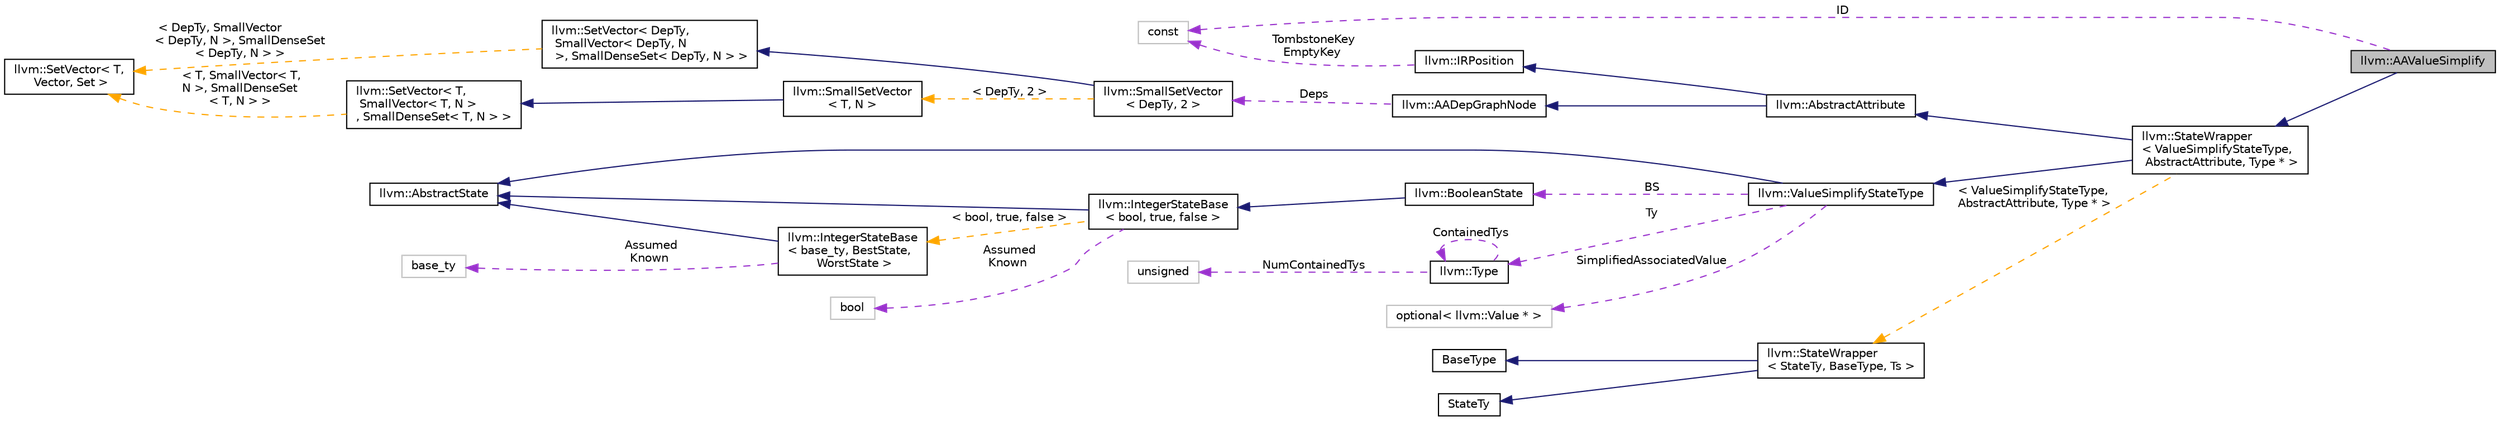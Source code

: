 digraph "llvm::AAValueSimplify"
{
 // LATEX_PDF_SIZE
  bgcolor="transparent";
  edge [fontname="Helvetica",fontsize="10",labelfontname="Helvetica",labelfontsize="10"];
  node [fontname="Helvetica",fontsize="10",shape=record];
  rankdir="LR";
  Node1 [label="llvm::AAValueSimplify",height=0.2,width=0.4,color="black", fillcolor="grey75", style="filled", fontcolor="black",tooltip="An abstract interface for value simplify abstract attribute."];
  Node2 -> Node1 [dir="back",color="midnightblue",fontsize="10",style="solid",fontname="Helvetica"];
  Node2 [label="llvm::StateWrapper\l\< ValueSimplifyStateType,\l AbstractAttribute, Type * \>",height=0.2,width=0.4,color="black",URL="$structllvm_1_1StateWrapper.html",tooltip=" "];
  Node3 -> Node2 [dir="back",color="midnightblue",fontsize="10",style="solid",fontname="Helvetica"];
  Node3 [label="llvm::AbstractAttribute",height=0.2,width=0.4,color="black",URL="$structllvm_1_1AbstractAttribute.html",tooltip="Base struct for all \"concrete attribute\" deductions."];
  Node4 -> Node3 [dir="back",color="midnightblue",fontsize="10",style="solid",fontname="Helvetica"];
  Node4 [label="llvm::IRPosition",height=0.2,width=0.4,color="black",URL="$structllvm_1_1IRPosition.html",tooltip="Helper to describe and deal with positions in the LLVM-IR."];
  Node5 -> Node4 [dir="back",color="darkorchid3",fontsize="10",style="dashed",label=" TombstoneKey\nEmptyKey" ,fontname="Helvetica"];
  Node5 [label="const",height=0.2,width=0.4,color="grey75",tooltip=" "];
  Node6 -> Node3 [dir="back",color="midnightblue",fontsize="10",style="solid",fontname="Helvetica"];
  Node6 [label="llvm::AADepGraphNode",height=0.2,width=0.4,color="black",URL="$structllvm_1_1AADepGraphNode.html",tooltip="}"];
  Node7 -> Node6 [dir="back",color="darkorchid3",fontsize="10",style="dashed",label=" Deps" ,fontname="Helvetica"];
  Node7 [label="llvm::SmallSetVector\l\< DepTy, 2 \>",height=0.2,width=0.4,color="black",URL="$classllvm_1_1SmallSetVector.html",tooltip=" "];
  Node8 -> Node7 [dir="back",color="midnightblue",fontsize="10",style="solid",fontname="Helvetica"];
  Node8 [label="llvm::SetVector\< DepTy,\l SmallVector\< DepTy, N\l \>, SmallDenseSet\< DepTy, N \> \>",height=0.2,width=0.4,color="black",URL="$classllvm_1_1SetVector.html",tooltip=" "];
  Node9 -> Node8 [dir="back",color="orange",fontsize="10",style="dashed",label=" \< DepTy, SmallVector\l\< DepTy, N \>, SmallDenseSet\l\< DepTy, N \> \>" ,fontname="Helvetica"];
  Node9 [label="llvm::SetVector\< T,\l Vector, Set \>",height=0.2,width=0.4,color="black",URL="$classllvm_1_1SetVector.html",tooltip="A vector that has set insertion semantics."];
  Node10 -> Node7 [dir="back",color="orange",fontsize="10",style="dashed",label=" \< DepTy, 2 \>" ,fontname="Helvetica"];
  Node10 [label="llvm::SmallSetVector\l\< T, N \>",height=0.2,width=0.4,color="black",URL="$classllvm_1_1SmallSetVector.html",tooltip="A SetVector that performs no allocations if smaller than a certain size."];
  Node11 -> Node10 [dir="back",color="midnightblue",fontsize="10",style="solid",fontname="Helvetica"];
  Node11 [label="llvm::SetVector\< T,\l SmallVector\< T, N \>\l, SmallDenseSet\< T, N \> \>",height=0.2,width=0.4,color="black",URL="$classllvm_1_1SetVector.html",tooltip=" "];
  Node9 -> Node11 [dir="back",color="orange",fontsize="10",style="dashed",label=" \< T, SmallVector\< T,\l N \>, SmallDenseSet\l\< T, N \> \>" ,fontname="Helvetica"];
  Node12 -> Node2 [dir="back",color="midnightblue",fontsize="10",style="solid",fontname="Helvetica"];
  Node12 [label="llvm::ValueSimplifyStateType",height=0.2,width=0.4,color="black",URL="$structllvm_1_1ValueSimplifyStateType.html",tooltip=" "];
  Node13 -> Node12 [dir="back",color="midnightblue",fontsize="10",style="solid",fontname="Helvetica"];
  Node13 [label="llvm::AbstractState",height=0.2,width=0.4,color="black",URL="$structllvm_1_1AbstractState.html",tooltip="An interface to query the internal state of an abstract attribute."];
  Node14 -> Node12 [dir="back",color="darkorchid3",fontsize="10",style="dashed",label=" Ty" ,fontname="Helvetica"];
  Node14 [label="llvm::Type",height=0.2,width=0.4,color="black",URL="$classllvm_1_1Type.html",tooltip="The instances of the Type class are immutable: once they are created, they are never changed."];
  Node14 -> Node14 [dir="back",color="darkorchid3",fontsize="10",style="dashed",label=" ContainedTys" ,fontname="Helvetica"];
  Node15 -> Node14 [dir="back",color="darkorchid3",fontsize="10",style="dashed",label=" NumContainedTys" ,fontname="Helvetica"];
  Node15 [label="unsigned",height=0.2,width=0.4,color="grey75",tooltip=" "];
  Node16 -> Node12 [dir="back",color="darkorchid3",fontsize="10",style="dashed",label=" SimplifiedAssociatedValue" ,fontname="Helvetica"];
  Node16 [label="optional\< llvm::Value * \>",height=0.2,width=0.4,color="grey75",tooltip=" "];
  Node17 -> Node12 [dir="back",color="darkorchid3",fontsize="10",style="dashed",label=" BS" ,fontname="Helvetica"];
  Node17 [label="llvm::BooleanState",height=0.2,width=0.4,color="black",URL="$structllvm_1_1BooleanState.html",tooltip="Simple wrapper for a single bit (boolean) state."];
  Node18 -> Node17 [dir="back",color="midnightblue",fontsize="10",style="solid",fontname="Helvetica"];
  Node18 [label="llvm::IntegerStateBase\l\< bool, true, false \>",height=0.2,width=0.4,color="black",URL="$structllvm_1_1IntegerStateBase.html",tooltip=" "];
  Node13 -> Node18 [dir="back",color="midnightblue",fontsize="10",style="solid",fontname="Helvetica"];
  Node19 -> Node18 [dir="back",color="darkorchid3",fontsize="10",style="dashed",label=" Assumed\nKnown" ,fontname="Helvetica"];
  Node19 [label="bool",height=0.2,width=0.4,color="grey75",tooltip=" "];
  Node20 -> Node18 [dir="back",color="orange",fontsize="10",style="dashed",label=" \< bool, true, false \>" ,fontname="Helvetica"];
  Node20 [label="llvm::IntegerStateBase\l\< base_ty, BestState,\l WorstState \>",height=0.2,width=0.4,color="black",URL="$structllvm_1_1IntegerStateBase.html",tooltip="Simple state with integers encoding."];
  Node13 -> Node20 [dir="back",color="midnightblue",fontsize="10",style="solid",fontname="Helvetica"];
  Node21 -> Node20 [dir="back",color="darkorchid3",fontsize="10",style="dashed",label=" Assumed\nKnown" ,fontname="Helvetica"];
  Node21 [label="base_ty",height=0.2,width=0.4,color="grey75",tooltip=" "];
  Node22 -> Node2 [dir="back",color="orange",fontsize="10",style="dashed",label=" \< ValueSimplifyStateType,\l AbstractAttribute, Type * \>" ,fontname="Helvetica"];
  Node22 [label="llvm::StateWrapper\l\< StateTy, BaseType, Ts \>",height=0.2,width=0.4,color="black",URL="$structllvm_1_1StateWrapper.html",tooltip="Helper to tie a abstract state implementation to an abstract attribute."];
  Node23 -> Node22 [dir="back",color="midnightblue",fontsize="10",style="solid",fontname="Helvetica"];
  Node23 [label="BaseType",height=0.2,width=0.4,color="black",URL="$classBaseType.html",tooltip=" "];
  Node24 -> Node22 [dir="back",color="midnightblue",fontsize="10",style="solid",fontname="Helvetica"];
  Node24 [label="StateTy",height=0.2,width=0.4,color="black",URL="$classStateTy.html",tooltip=" "];
  Node5 -> Node1 [dir="back",color="darkorchid3",fontsize="10",style="dashed",label=" ID" ,fontname="Helvetica"];
}
